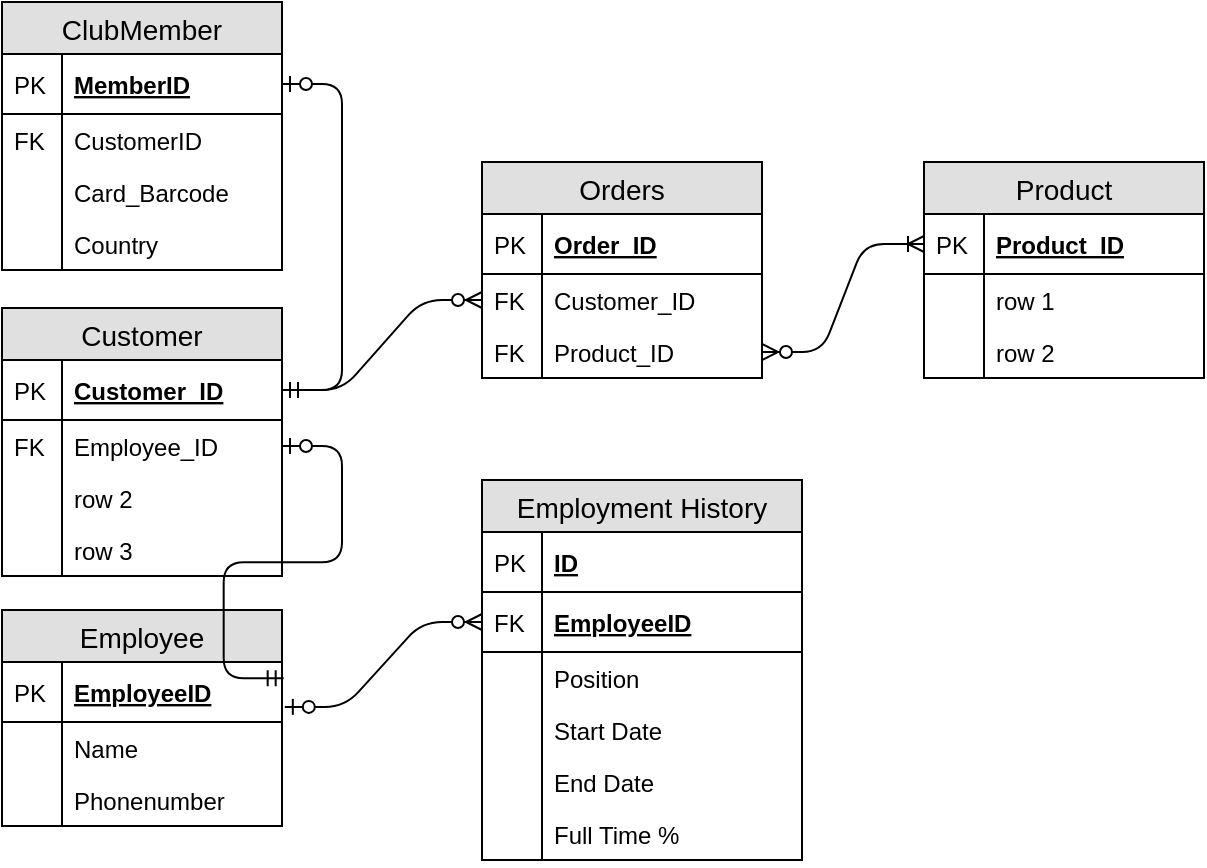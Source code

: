 <mxfile version="10.6.6" type="github"><diagram id="Jb8Aa0eDU6_dz6jblZv0" name="Page-1"><mxGraphModel dx="1162" dy="652" grid="1" gridSize="10" guides="1" tooltips="1" connect="1" arrows="1" fold="1" page="1" pageScale="1" pageWidth="827" pageHeight="1169" math="0" shadow="0"><root><mxCell id="0"/><mxCell id="1" parent="0"/><mxCell id="aHAAxWWIBN9m9v9XSV6--5" value="" style="edgeStyle=entityRelationEdgeStyle;fontSize=12;html=1;endArrow=ERoneToMany;startArrow=ERzeroToMany;" parent="1" source="y24Xcp6i1b98Lop004pg-53" target="y24Xcp6i1b98Lop004pg-74" edge="1"><mxGeometry width="100" height="100" relative="1" as="geometry"><mxPoint x="400" y="150" as="sourcePoint"/><mxPoint x="490" y="125" as="targetPoint"/></mxGeometry></mxCell><mxCell id="aHAAxWWIBN9m9v9XSV6--6" value="" style="edgeStyle=entityRelationEdgeStyle;fontSize=12;html=1;endArrow=ERzeroToMany;startArrow=ERmandOne;" parent="1" source="y24Xcp6i1b98Lop004pg-38" target="y24Xcp6i1b98Lop004pg-51" edge="1"><mxGeometry width="100" height="100" relative="1" as="geometry"><mxPoint x="200" y="189" as="sourcePoint"/><mxPoint x="220" y="130" as="targetPoint"/></mxGeometry></mxCell><mxCell id="y24Xcp6i1b98Lop004pg-6" value="Employment History" style="swimlane;fontStyle=0;childLayout=stackLayout;horizontal=1;startSize=26;fillColor=#e0e0e0;horizontalStack=0;resizeParent=1;resizeParentMax=0;resizeLast=0;collapsible=1;marginBottom=0;swimlaneFillColor=#ffffff;align=center;fontSize=14;" vertex="1" parent="1"><mxGeometry x="280" y="280" width="160" height="190" as="geometry"><mxRectangle x="350" y="361" width="160" height="26" as="alternateBounds"/></mxGeometry></mxCell><mxCell id="y24Xcp6i1b98Lop004pg-31" value="ID" style="shape=partialRectangle;top=0;left=0;right=0;bottom=1;align=left;verticalAlign=middle;fillColor=none;spacingLeft=34;spacingRight=4;overflow=hidden;rotatable=0;points=[[0,0.5],[1,0.5]];portConstraint=eastwest;dropTarget=0;fontStyle=5;fontSize=12;" vertex="1" parent="y24Xcp6i1b98Lop004pg-6"><mxGeometry y="26" width="160" height="30" as="geometry"/></mxCell><mxCell id="y24Xcp6i1b98Lop004pg-32" value="PK" style="shape=partialRectangle;top=0;left=0;bottom=0;fillColor=none;align=left;verticalAlign=middle;spacingLeft=4;spacingRight=4;overflow=hidden;rotatable=0;points=[];portConstraint=eastwest;part=1;fontSize=12;" vertex="1" connectable="0" parent="y24Xcp6i1b98Lop004pg-31"><mxGeometry width="30" height="30" as="geometry"/></mxCell><mxCell id="y24Xcp6i1b98Lop004pg-7" value="EmployeeID" style="shape=partialRectangle;top=0;left=0;right=0;bottom=1;align=left;verticalAlign=middle;fillColor=none;spacingLeft=34;spacingRight=4;overflow=hidden;rotatable=0;points=[[0,0.5],[1,0.5]];portConstraint=eastwest;dropTarget=0;fontStyle=5;fontSize=12;" vertex="1" parent="y24Xcp6i1b98Lop004pg-6"><mxGeometry y="56" width="160" height="30" as="geometry"/></mxCell><mxCell id="y24Xcp6i1b98Lop004pg-8" value="FK" style="shape=partialRectangle;top=0;left=0;bottom=0;fillColor=none;align=left;verticalAlign=middle;spacingLeft=4;spacingRight=4;overflow=hidden;rotatable=0;points=[];portConstraint=eastwest;part=1;fontSize=12;" vertex="1" connectable="0" parent="y24Xcp6i1b98Lop004pg-7"><mxGeometry width="30" height="30" as="geometry"/></mxCell><mxCell id="y24Xcp6i1b98Lop004pg-9" value="Position" style="shape=partialRectangle;top=0;left=0;right=0;bottom=0;align=left;verticalAlign=top;fillColor=none;spacingLeft=34;spacingRight=4;overflow=hidden;rotatable=0;points=[[0,0.5],[1,0.5]];portConstraint=eastwest;dropTarget=0;fontSize=12;" vertex="1" parent="y24Xcp6i1b98Lop004pg-6"><mxGeometry y="86" width="160" height="26" as="geometry"/></mxCell><mxCell id="y24Xcp6i1b98Lop004pg-10" value="" style="shape=partialRectangle;top=0;left=0;bottom=0;fillColor=none;align=left;verticalAlign=top;spacingLeft=4;spacingRight=4;overflow=hidden;rotatable=0;points=[];portConstraint=eastwest;part=1;fontSize=12;" vertex="1" connectable="0" parent="y24Xcp6i1b98Lop004pg-9"><mxGeometry width="30" height="26" as="geometry"/></mxCell><mxCell id="y24Xcp6i1b98Lop004pg-11" value="Start Date&#xA;" style="shape=partialRectangle;top=0;left=0;right=0;bottom=0;align=left;verticalAlign=top;fillColor=none;spacingLeft=34;spacingRight=4;overflow=hidden;rotatable=0;points=[[0,0.5],[1,0.5]];portConstraint=eastwest;dropTarget=0;fontSize=12;" vertex="1" parent="y24Xcp6i1b98Lop004pg-6"><mxGeometry y="112" width="160" height="26" as="geometry"/></mxCell><mxCell id="y24Xcp6i1b98Lop004pg-12" value="" style="shape=partialRectangle;top=0;left=0;bottom=0;fillColor=none;align=left;verticalAlign=top;spacingLeft=4;spacingRight=4;overflow=hidden;rotatable=0;points=[];portConstraint=eastwest;part=1;fontSize=12;" vertex="1" connectable="0" parent="y24Xcp6i1b98Lop004pg-11"><mxGeometry width="30" height="26" as="geometry"/></mxCell><mxCell id="y24Xcp6i1b98Lop004pg-13" value="End Date" style="shape=partialRectangle;top=0;left=0;right=0;bottom=0;align=left;verticalAlign=top;fillColor=none;spacingLeft=34;spacingRight=4;overflow=hidden;rotatable=0;points=[[0,0.5],[1,0.5]];portConstraint=eastwest;dropTarget=0;fontSize=12;" vertex="1" parent="y24Xcp6i1b98Lop004pg-6"><mxGeometry y="138" width="160" height="26" as="geometry"/></mxCell><mxCell id="y24Xcp6i1b98Lop004pg-14" value="" style="shape=partialRectangle;top=0;left=0;bottom=0;fillColor=none;align=left;verticalAlign=top;spacingLeft=4;spacingRight=4;overflow=hidden;rotatable=0;points=[];portConstraint=eastwest;part=1;fontSize=12;" vertex="1" connectable="0" parent="y24Xcp6i1b98Lop004pg-13"><mxGeometry width="30" height="26" as="geometry"/></mxCell><mxCell id="y24Xcp6i1b98Lop004pg-17" value="Full Time %" style="shape=partialRectangle;top=0;left=0;right=0;bottom=0;align=left;verticalAlign=top;fillColor=none;spacingLeft=34;spacingRight=4;overflow=hidden;rotatable=0;points=[[0,0.5],[1,0.5]];portConstraint=eastwest;dropTarget=0;fontSize=12;" vertex="1" parent="y24Xcp6i1b98Lop004pg-6"><mxGeometry y="164" width="160" height="26" as="geometry"/></mxCell><mxCell id="y24Xcp6i1b98Lop004pg-18" value="" style="shape=partialRectangle;top=0;left=0;bottom=0;fillColor=none;align=left;verticalAlign=top;spacingLeft=4;spacingRight=4;overflow=hidden;rotatable=0;points=[];portConstraint=eastwest;part=1;fontSize=12;" vertex="1" connectable="0" parent="y24Xcp6i1b98Lop004pg-17"><mxGeometry width="30" height="26" as="geometry"/></mxCell><mxCell id="y24Xcp6i1b98Lop004pg-19" value="" style="edgeStyle=entityRelationEdgeStyle;fontSize=12;html=1;endArrow=ERzeroToMany;startArrow=ERzeroToOne;exitX=1.01;exitY=0.748;exitDx=0;exitDy=0;exitPerimeter=0;" edge="1" parent="1" source="y24Xcp6i1b98Lop004pg-35" target="y24Xcp6i1b98Lop004pg-7"><mxGeometry width="100" height="100" relative="1" as="geometry"><mxPoint x="210" y="390" as="sourcePoint"/><mxPoint x="268" y="320" as="targetPoint"/></mxGeometry></mxCell><mxCell id="y24Xcp6i1b98Lop004pg-20" value="Employee" style="swimlane;fontStyle=0;childLayout=stackLayout;horizontal=1;startSize=26;fillColor=#e0e0e0;horizontalStack=0;resizeParent=1;resizeParentMax=0;resizeLast=0;collapsible=1;marginBottom=0;swimlaneFillColor=#ffffff;align=center;fontSize=14;" vertex="1" parent="1"><mxGeometry x="40" y="345" width="140" height="108" as="geometry"/></mxCell><mxCell id="y24Xcp6i1b98Lop004pg-35" value="EmployeeID" style="shape=partialRectangle;top=0;left=0;right=0;bottom=1;align=left;verticalAlign=middle;fillColor=none;spacingLeft=34;spacingRight=4;overflow=hidden;rotatable=0;points=[[0,0.5],[1,0.5]];portConstraint=eastwest;dropTarget=0;fontStyle=5;fontSize=12;" vertex="1" parent="y24Xcp6i1b98Lop004pg-20"><mxGeometry y="26" width="140" height="30" as="geometry"/></mxCell><mxCell id="y24Xcp6i1b98Lop004pg-36" value="PK" style="shape=partialRectangle;top=0;left=0;bottom=0;fillColor=none;align=left;verticalAlign=middle;spacingLeft=4;spacingRight=4;overflow=hidden;rotatable=0;points=[];portConstraint=eastwest;part=1;fontSize=12;" vertex="1" connectable="0" parent="y24Xcp6i1b98Lop004pg-35"><mxGeometry width="30" height="30" as="geometry"/></mxCell><mxCell id="y24Xcp6i1b98Lop004pg-23" value="Name" style="shape=partialRectangle;top=0;left=0;right=0;bottom=0;align=left;verticalAlign=top;fillColor=none;spacingLeft=34;spacingRight=4;overflow=hidden;rotatable=0;points=[[0,0.5],[1,0.5]];portConstraint=eastwest;dropTarget=0;fontSize=12;" vertex="1" parent="y24Xcp6i1b98Lop004pg-20"><mxGeometry y="56" width="140" height="26" as="geometry"/></mxCell><mxCell id="y24Xcp6i1b98Lop004pg-24" value="" style="shape=partialRectangle;top=0;left=0;bottom=0;fillColor=none;align=left;verticalAlign=top;spacingLeft=4;spacingRight=4;overflow=hidden;rotatable=0;points=[];portConstraint=eastwest;part=1;fontSize=12;" vertex="1" connectable="0" parent="y24Xcp6i1b98Lop004pg-23"><mxGeometry width="30" height="26" as="geometry"/></mxCell><mxCell id="y24Xcp6i1b98Lop004pg-98" value="Phonenumber" style="shape=partialRectangle;top=0;left=0;right=0;bottom=0;align=left;verticalAlign=top;fillColor=none;spacingLeft=34;spacingRight=4;overflow=hidden;rotatable=0;points=[[0,0.5],[1,0.5]];portConstraint=eastwest;dropTarget=0;fontSize=12;" vertex="1" parent="y24Xcp6i1b98Lop004pg-20"><mxGeometry y="82" width="140" height="26" as="geometry"/></mxCell><mxCell id="y24Xcp6i1b98Lop004pg-99" value="" style="shape=partialRectangle;top=0;left=0;bottom=0;fillColor=none;align=left;verticalAlign=top;spacingLeft=4;spacingRight=4;overflow=hidden;rotatable=0;points=[];portConstraint=eastwest;part=1;fontSize=12;" vertex="1" connectable="0" parent="y24Xcp6i1b98Lop004pg-98"><mxGeometry width="30" height="26" as="geometry"/></mxCell><mxCell id="y24Xcp6i1b98Lop004pg-37" value="Customer" style="swimlane;fontStyle=0;childLayout=stackLayout;horizontal=1;startSize=26;fillColor=#e0e0e0;horizontalStack=0;resizeParent=1;resizeParentMax=0;resizeLast=0;collapsible=1;marginBottom=0;swimlaneFillColor=#ffffff;align=center;fontSize=14;" vertex="1" parent="1"><mxGeometry x="40" y="194" width="140" height="134" as="geometry"/></mxCell><mxCell id="y24Xcp6i1b98Lop004pg-38" value="Customer_ID" style="shape=partialRectangle;top=0;left=0;right=0;bottom=1;align=left;verticalAlign=middle;fillColor=none;spacingLeft=34;spacingRight=4;overflow=hidden;rotatable=0;points=[[0,0.5],[1,0.5]];portConstraint=eastwest;dropTarget=0;fontStyle=5;fontSize=12;" vertex="1" parent="y24Xcp6i1b98Lop004pg-37"><mxGeometry y="26" width="140" height="30" as="geometry"/></mxCell><mxCell id="y24Xcp6i1b98Lop004pg-39" value="PK" style="shape=partialRectangle;top=0;left=0;bottom=0;fillColor=none;align=left;verticalAlign=middle;spacingLeft=4;spacingRight=4;overflow=hidden;rotatable=0;points=[];portConstraint=eastwest;part=1;fontSize=12;" vertex="1" connectable="0" parent="y24Xcp6i1b98Lop004pg-38"><mxGeometry width="30" height="30" as="geometry"/></mxCell><mxCell id="y24Xcp6i1b98Lop004pg-40" value="Employee_ID" style="shape=partialRectangle;top=0;left=0;right=0;bottom=0;align=left;verticalAlign=top;fillColor=none;spacingLeft=34;spacingRight=4;overflow=hidden;rotatable=0;points=[[0,0.5],[1,0.5]];portConstraint=eastwest;dropTarget=0;fontSize=12;" vertex="1" parent="y24Xcp6i1b98Lop004pg-37"><mxGeometry y="56" width="140" height="26" as="geometry"/></mxCell><mxCell id="y24Xcp6i1b98Lop004pg-41" value="FK" style="shape=partialRectangle;top=0;left=0;bottom=0;fillColor=none;align=left;verticalAlign=top;spacingLeft=4;spacingRight=4;overflow=hidden;rotatable=0;points=[];portConstraint=eastwest;part=1;fontSize=12;" vertex="1" connectable="0" parent="y24Xcp6i1b98Lop004pg-40"><mxGeometry width="30" height="26" as="geometry"/></mxCell><mxCell id="y24Xcp6i1b98Lop004pg-42" value="row 2" style="shape=partialRectangle;top=0;left=0;right=0;bottom=0;align=left;verticalAlign=top;fillColor=none;spacingLeft=34;spacingRight=4;overflow=hidden;rotatable=0;points=[[0,0.5],[1,0.5]];portConstraint=eastwest;dropTarget=0;fontSize=12;" vertex="1" parent="y24Xcp6i1b98Lop004pg-37"><mxGeometry y="82" width="140" height="26" as="geometry"/></mxCell><mxCell id="y24Xcp6i1b98Lop004pg-43" value="" style="shape=partialRectangle;top=0;left=0;bottom=0;fillColor=none;align=left;verticalAlign=top;spacingLeft=4;spacingRight=4;overflow=hidden;rotatable=0;points=[];portConstraint=eastwest;part=1;fontSize=12;" vertex="1" connectable="0" parent="y24Xcp6i1b98Lop004pg-42"><mxGeometry width="30" height="26" as="geometry"/></mxCell><mxCell id="y24Xcp6i1b98Lop004pg-44" value="row 3" style="shape=partialRectangle;top=0;left=0;right=0;bottom=0;align=left;verticalAlign=top;fillColor=none;spacingLeft=34;spacingRight=4;overflow=hidden;rotatable=0;points=[[0,0.5],[1,0.5]];portConstraint=eastwest;dropTarget=0;fontSize=12;" vertex="1" parent="y24Xcp6i1b98Lop004pg-37"><mxGeometry y="108" width="140" height="26" as="geometry"/></mxCell><mxCell id="y24Xcp6i1b98Lop004pg-45" value="" style="shape=partialRectangle;top=0;left=0;bottom=0;fillColor=none;align=left;verticalAlign=top;spacingLeft=4;spacingRight=4;overflow=hidden;rotatable=0;points=[];portConstraint=eastwest;part=1;fontSize=12;" vertex="1" connectable="0" parent="y24Xcp6i1b98Lop004pg-44"><mxGeometry width="30" height="26" as="geometry"/></mxCell><mxCell id="y24Xcp6i1b98Lop004pg-48" value="Orders" style="swimlane;fontStyle=0;childLayout=stackLayout;horizontal=1;startSize=26;fillColor=#e0e0e0;horizontalStack=0;resizeParent=1;resizeParentMax=0;resizeLast=0;collapsible=1;marginBottom=0;swimlaneFillColor=#ffffff;align=center;fontSize=14;" vertex="1" parent="1"><mxGeometry x="280" y="121" width="140" height="108" as="geometry"/></mxCell><mxCell id="y24Xcp6i1b98Lop004pg-49" value="Order_ID" style="shape=partialRectangle;top=0;left=0;right=0;bottom=1;align=left;verticalAlign=middle;fillColor=none;spacingLeft=34;spacingRight=4;overflow=hidden;rotatable=0;points=[[0,0.5],[1,0.5]];portConstraint=eastwest;dropTarget=0;fontStyle=5;fontSize=12;" vertex="1" parent="y24Xcp6i1b98Lop004pg-48"><mxGeometry y="26" width="140" height="30" as="geometry"/></mxCell><mxCell id="y24Xcp6i1b98Lop004pg-50" value="PK" style="shape=partialRectangle;top=0;left=0;bottom=0;fillColor=none;align=left;verticalAlign=middle;spacingLeft=4;spacingRight=4;overflow=hidden;rotatable=0;points=[];portConstraint=eastwest;part=1;fontSize=12;" vertex="1" connectable="0" parent="y24Xcp6i1b98Lop004pg-49"><mxGeometry width="30" height="30" as="geometry"/></mxCell><mxCell id="y24Xcp6i1b98Lop004pg-51" value="Customer_ID" style="shape=partialRectangle;top=0;left=0;right=0;bottom=0;align=left;verticalAlign=top;fillColor=none;spacingLeft=34;spacingRight=4;overflow=hidden;rotatable=0;points=[[0,0.5],[1,0.5]];portConstraint=eastwest;dropTarget=0;fontSize=12;" vertex="1" parent="y24Xcp6i1b98Lop004pg-48"><mxGeometry y="56" width="140" height="26" as="geometry"/></mxCell><mxCell id="y24Xcp6i1b98Lop004pg-52" value="FK" style="shape=partialRectangle;top=0;left=0;bottom=0;fillColor=none;align=left;verticalAlign=top;spacingLeft=4;spacingRight=4;overflow=hidden;rotatable=0;points=[];portConstraint=eastwest;part=1;fontSize=12;" vertex="1" connectable="0" parent="y24Xcp6i1b98Lop004pg-51"><mxGeometry width="30" height="26" as="geometry"/></mxCell><mxCell id="y24Xcp6i1b98Lop004pg-53" value="Product_ID" style="shape=partialRectangle;top=0;left=0;right=0;bottom=0;align=left;verticalAlign=top;fillColor=none;spacingLeft=34;spacingRight=4;overflow=hidden;rotatable=0;points=[[0,0.5],[1,0.5]];portConstraint=eastwest;dropTarget=0;fontSize=12;" vertex="1" parent="y24Xcp6i1b98Lop004pg-48"><mxGeometry y="82" width="140" height="26" as="geometry"/></mxCell><mxCell id="y24Xcp6i1b98Lop004pg-54" value="FK" style="shape=partialRectangle;top=0;left=0;bottom=0;fillColor=none;align=left;verticalAlign=top;spacingLeft=4;spacingRight=4;overflow=hidden;rotatable=0;points=[];portConstraint=eastwest;part=1;fontSize=12;" vertex="1" connectable="0" parent="y24Xcp6i1b98Lop004pg-53"><mxGeometry width="30" height="26" as="geometry"/></mxCell><mxCell id="y24Xcp6i1b98Lop004pg-73" value="Product" style="swimlane;fontStyle=0;childLayout=stackLayout;horizontal=1;startSize=26;fillColor=#e0e0e0;horizontalStack=0;resizeParent=1;resizeParentMax=0;resizeLast=0;collapsible=1;marginBottom=0;swimlaneFillColor=#ffffff;align=center;fontSize=14;" vertex="1" parent="1"><mxGeometry x="501" y="121" width="140" height="108" as="geometry"/></mxCell><mxCell id="y24Xcp6i1b98Lop004pg-74" value="Product_ID" style="shape=partialRectangle;top=0;left=0;right=0;bottom=1;align=left;verticalAlign=middle;fillColor=none;spacingLeft=34;spacingRight=4;overflow=hidden;rotatable=0;points=[[0,0.5],[1,0.5]];portConstraint=eastwest;dropTarget=0;fontStyle=5;fontSize=12;" vertex="1" parent="y24Xcp6i1b98Lop004pg-73"><mxGeometry y="26" width="140" height="30" as="geometry"/></mxCell><mxCell id="y24Xcp6i1b98Lop004pg-75" value="PK" style="shape=partialRectangle;top=0;left=0;bottom=0;fillColor=none;align=left;verticalAlign=middle;spacingLeft=4;spacingRight=4;overflow=hidden;rotatable=0;points=[];portConstraint=eastwest;part=1;fontSize=12;" vertex="1" connectable="0" parent="y24Xcp6i1b98Lop004pg-74"><mxGeometry width="30" height="30" as="geometry"/></mxCell><mxCell id="y24Xcp6i1b98Lop004pg-76" value="row 1" style="shape=partialRectangle;top=0;left=0;right=0;bottom=0;align=left;verticalAlign=top;fillColor=none;spacingLeft=34;spacingRight=4;overflow=hidden;rotatable=0;points=[[0,0.5],[1,0.5]];portConstraint=eastwest;dropTarget=0;fontSize=12;" vertex="1" parent="y24Xcp6i1b98Lop004pg-73"><mxGeometry y="56" width="140" height="26" as="geometry"/></mxCell><mxCell id="y24Xcp6i1b98Lop004pg-77" value="" style="shape=partialRectangle;top=0;left=0;bottom=0;fillColor=none;align=left;verticalAlign=top;spacingLeft=4;spacingRight=4;overflow=hidden;rotatable=0;points=[];portConstraint=eastwest;part=1;fontSize=12;" vertex="1" connectable="0" parent="y24Xcp6i1b98Lop004pg-76"><mxGeometry width="30" height="26" as="geometry"/></mxCell><mxCell id="y24Xcp6i1b98Lop004pg-78" value="row 2" style="shape=partialRectangle;top=0;left=0;right=0;bottom=0;align=left;verticalAlign=top;fillColor=none;spacingLeft=34;spacingRight=4;overflow=hidden;rotatable=0;points=[[0,0.5],[1,0.5]];portConstraint=eastwest;dropTarget=0;fontSize=12;" vertex="1" parent="y24Xcp6i1b98Lop004pg-73"><mxGeometry y="82" width="140" height="26" as="geometry"/></mxCell><mxCell id="y24Xcp6i1b98Lop004pg-79" value="" style="shape=partialRectangle;top=0;left=0;bottom=0;fillColor=none;align=left;verticalAlign=top;spacingLeft=4;spacingRight=4;overflow=hidden;rotatable=0;points=[];portConstraint=eastwest;part=1;fontSize=12;" vertex="1" connectable="0" parent="y24Xcp6i1b98Lop004pg-78"><mxGeometry width="30" height="26" as="geometry"/></mxCell><mxCell id="y24Xcp6i1b98Lop004pg-84" value="ClubMember" style="swimlane;fontStyle=0;childLayout=stackLayout;horizontal=1;startSize=26;fillColor=#e0e0e0;horizontalStack=0;resizeParent=1;resizeParentMax=0;resizeLast=0;collapsible=1;marginBottom=0;swimlaneFillColor=#ffffff;align=center;fontSize=14;" vertex="1" parent="1"><mxGeometry x="40" y="41" width="140" height="134" as="geometry"/></mxCell><mxCell id="y24Xcp6i1b98Lop004pg-85" value="MemberID" style="shape=partialRectangle;top=0;left=0;right=0;bottom=1;align=left;verticalAlign=middle;fillColor=none;spacingLeft=34;spacingRight=4;overflow=hidden;rotatable=0;points=[[0,0.5],[1,0.5]];portConstraint=eastwest;dropTarget=0;fontStyle=5;fontSize=12;" vertex="1" parent="y24Xcp6i1b98Lop004pg-84"><mxGeometry y="26" width="140" height="30" as="geometry"/></mxCell><mxCell id="y24Xcp6i1b98Lop004pg-86" value="PK" style="shape=partialRectangle;top=0;left=0;bottom=0;fillColor=none;align=left;verticalAlign=middle;spacingLeft=4;spacingRight=4;overflow=hidden;rotatable=0;points=[];portConstraint=eastwest;part=1;fontSize=12;" vertex="1" connectable="0" parent="y24Xcp6i1b98Lop004pg-85"><mxGeometry width="30" height="30" as="geometry"/></mxCell><mxCell id="y24Xcp6i1b98Lop004pg-87" value="CustomerID" style="shape=partialRectangle;top=0;left=0;right=0;bottom=0;align=left;verticalAlign=top;fillColor=none;spacingLeft=34;spacingRight=4;overflow=hidden;rotatable=0;points=[[0,0.5],[1,0.5]];portConstraint=eastwest;dropTarget=0;fontSize=12;" vertex="1" parent="y24Xcp6i1b98Lop004pg-84"><mxGeometry y="56" width="140" height="26" as="geometry"/></mxCell><mxCell id="y24Xcp6i1b98Lop004pg-88" value="FK" style="shape=partialRectangle;top=0;left=0;bottom=0;fillColor=none;align=left;verticalAlign=top;spacingLeft=4;spacingRight=4;overflow=hidden;rotatable=0;points=[];portConstraint=eastwest;part=1;fontSize=12;" vertex="1" connectable="0" parent="y24Xcp6i1b98Lop004pg-87"><mxGeometry width="30" height="26" as="geometry"/></mxCell><mxCell id="y24Xcp6i1b98Lop004pg-89" value="Card_Barcode" style="shape=partialRectangle;top=0;left=0;right=0;bottom=0;align=left;verticalAlign=top;fillColor=none;spacingLeft=34;spacingRight=4;overflow=hidden;rotatable=0;points=[[0,0.5],[1,0.5]];portConstraint=eastwest;dropTarget=0;fontSize=12;" vertex="1" parent="y24Xcp6i1b98Lop004pg-84"><mxGeometry y="82" width="140" height="26" as="geometry"/></mxCell><mxCell id="y24Xcp6i1b98Lop004pg-90" value="" style="shape=partialRectangle;top=0;left=0;bottom=0;fillColor=none;align=left;verticalAlign=top;spacingLeft=4;spacingRight=4;overflow=hidden;rotatable=0;points=[];portConstraint=eastwest;part=1;fontSize=12;" vertex="1" connectable="0" parent="y24Xcp6i1b98Lop004pg-89"><mxGeometry width="30" height="26" as="geometry"/></mxCell><mxCell id="y24Xcp6i1b98Lop004pg-91" value="Country" style="shape=partialRectangle;top=0;left=0;right=0;bottom=0;align=left;verticalAlign=top;fillColor=none;spacingLeft=34;spacingRight=4;overflow=hidden;rotatable=0;points=[[0,0.5],[1,0.5]];portConstraint=eastwest;dropTarget=0;fontSize=12;" vertex="1" parent="y24Xcp6i1b98Lop004pg-84"><mxGeometry y="108" width="140" height="26" as="geometry"/></mxCell><mxCell id="y24Xcp6i1b98Lop004pg-92" value="" style="shape=partialRectangle;top=0;left=0;bottom=0;fillColor=none;align=left;verticalAlign=top;spacingLeft=4;spacingRight=4;overflow=hidden;rotatable=0;points=[];portConstraint=eastwest;part=1;fontSize=12;" vertex="1" connectable="0" parent="y24Xcp6i1b98Lop004pg-91"><mxGeometry width="30" height="26" as="geometry"/></mxCell><mxCell id="y24Xcp6i1b98Lop004pg-95" value="" style="edgeStyle=entityRelationEdgeStyle;fontSize=12;html=1;endArrow=ERzeroToOne;startArrow=ERmandOne;exitX=1.006;exitY=0.271;exitDx=0;exitDy=0;exitPerimeter=0;" edge="1" parent="1" source="y24Xcp6i1b98Lop004pg-35" target="y24Xcp6i1b98Lop004pg-40"><mxGeometry width="100" height="100" relative="1" as="geometry"><mxPoint x="210" y="360" as="sourcePoint"/><mxPoint x="120" y="420" as="targetPoint"/></mxGeometry></mxCell><mxCell id="y24Xcp6i1b98Lop004pg-100" value="" style="edgeStyle=entityRelationEdgeStyle;fontSize=12;html=1;endArrow=ERzeroToOne;startArrow=ERmandOne;" edge="1" parent="1" source="y24Xcp6i1b98Lop004pg-38" target="y24Xcp6i1b98Lop004pg-85"><mxGeometry width="100" height="100" relative="1" as="geometry"><mxPoint x="230" y="140" as="sourcePoint"/><mxPoint x="330" y="40" as="targetPoint"/></mxGeometry></mxCell></root></mxGraphModel></diagram></mxfile>
